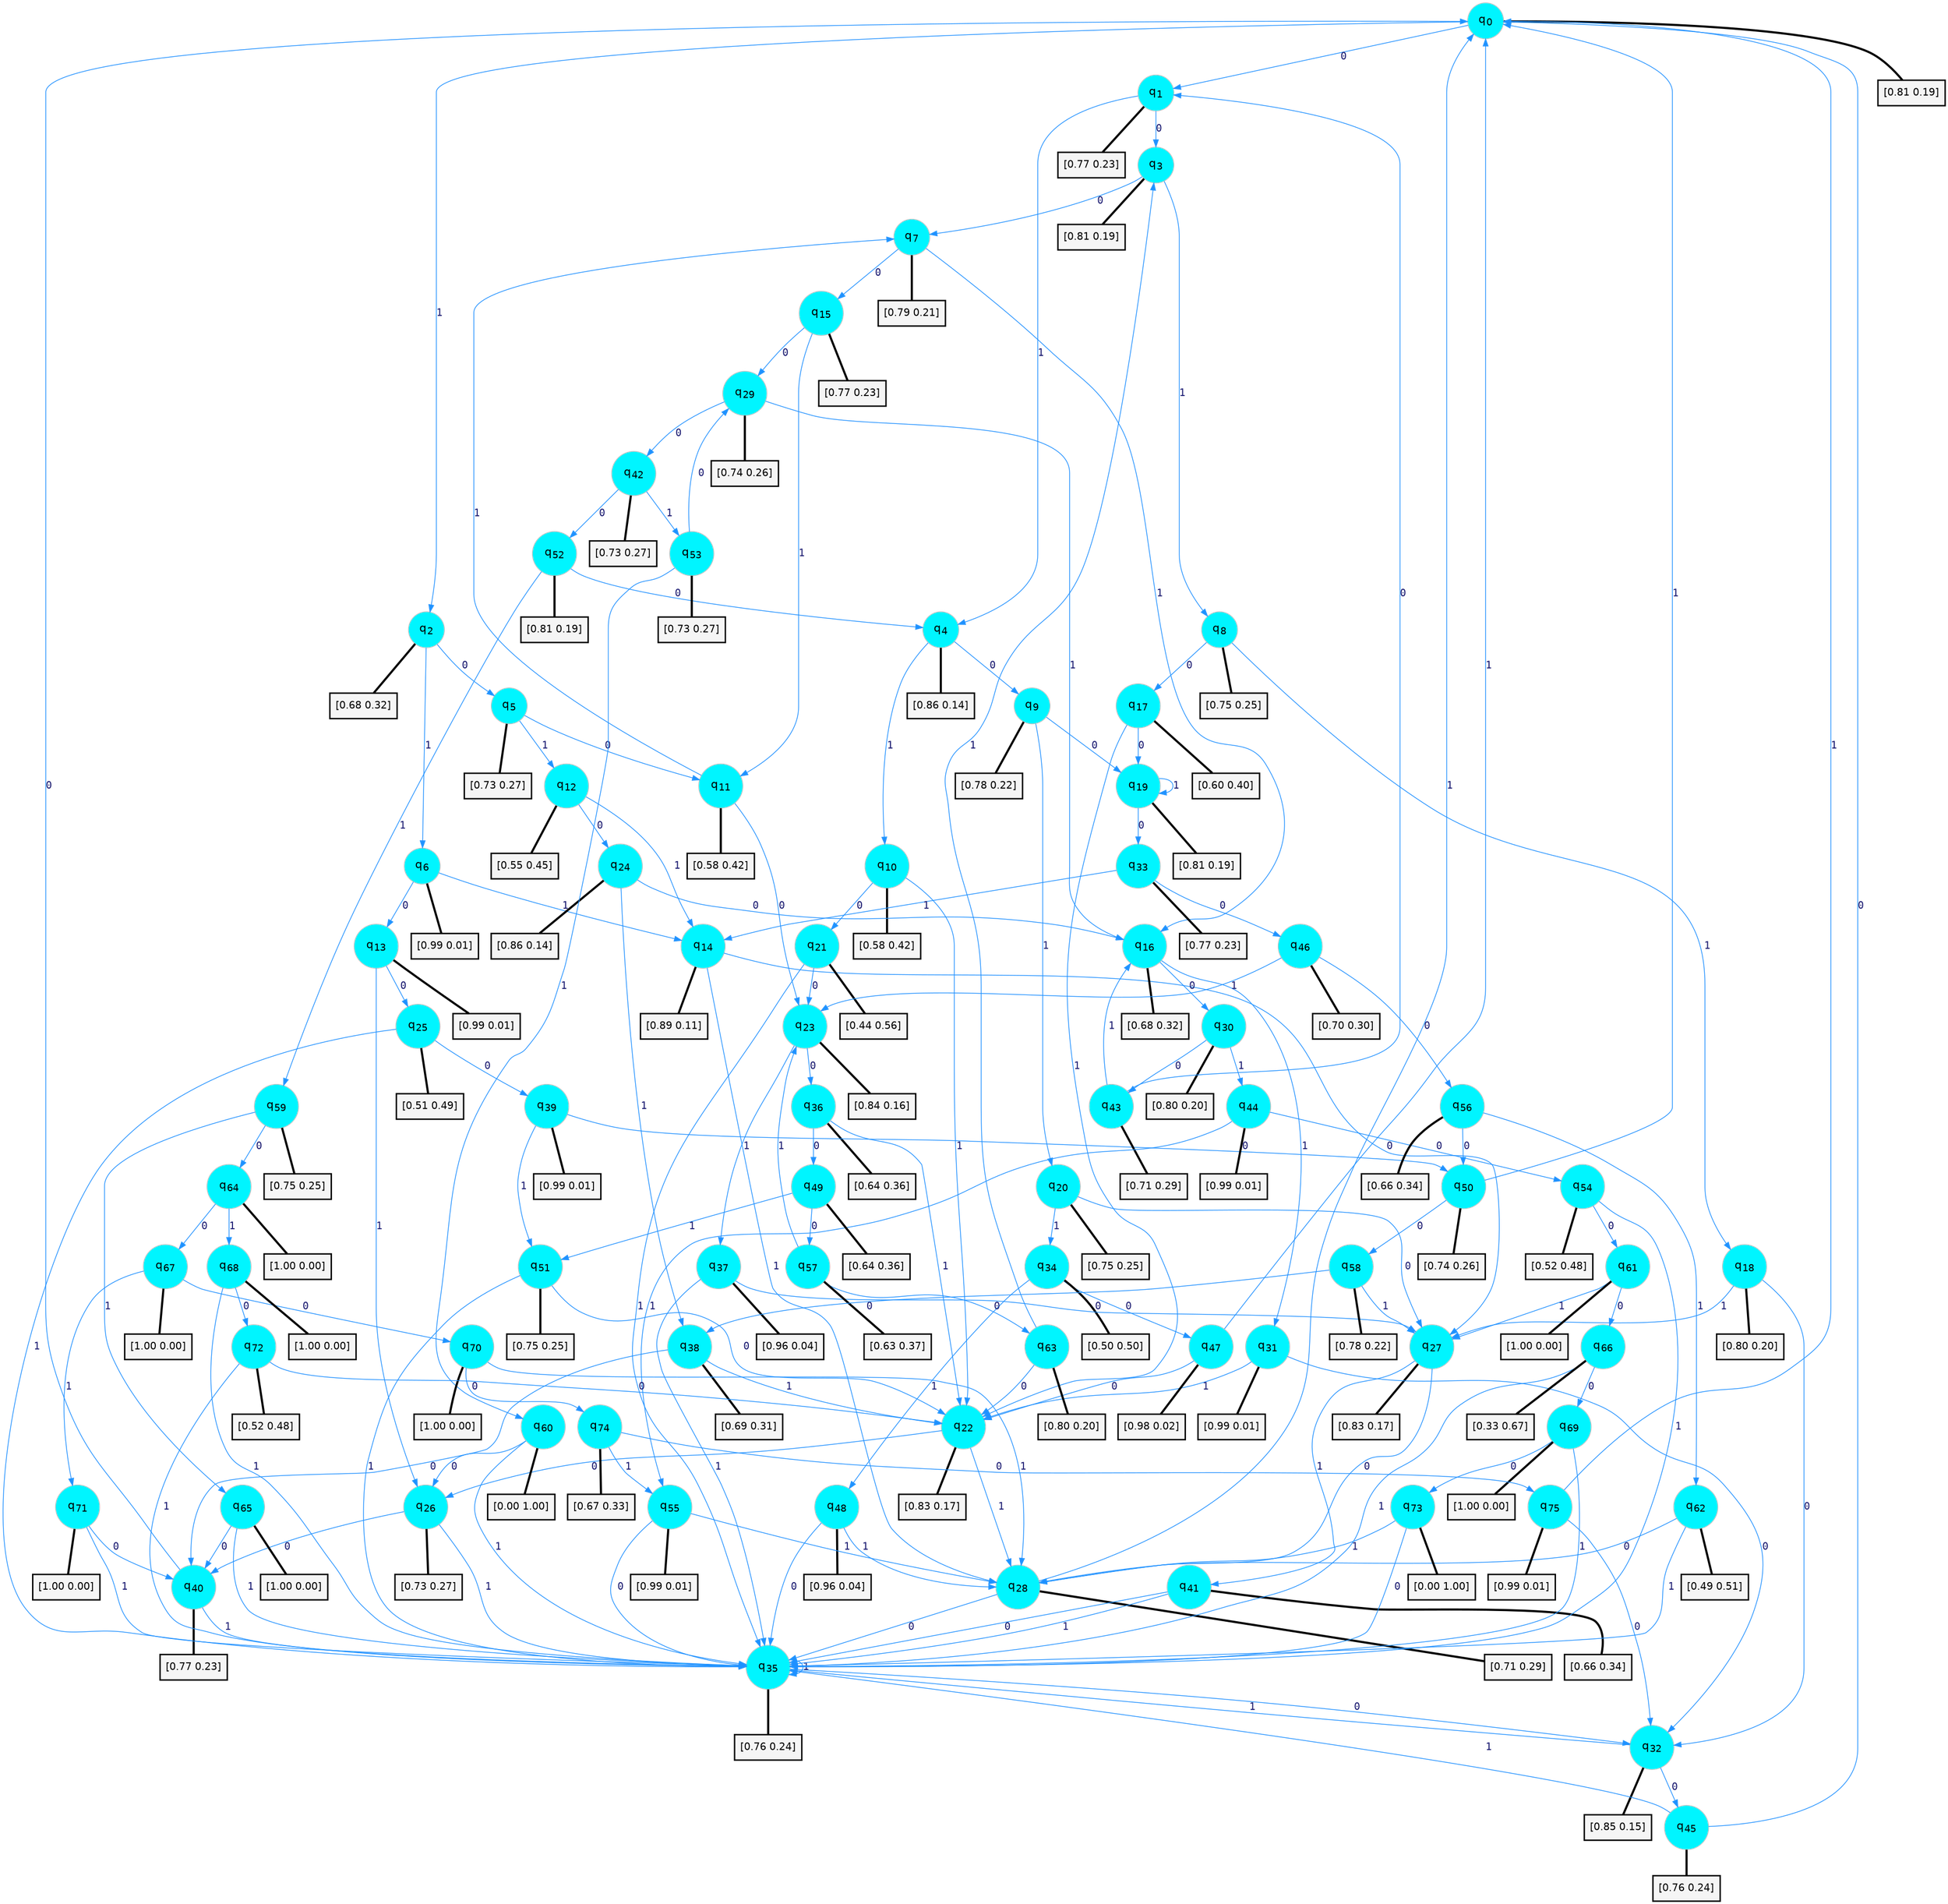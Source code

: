 digraph G {
graph [
bgcolor=transparent, dpi=300, rankdir=TD, size="40,25"];
node [
color=gray, fillcolor=turquoise1, fontcolor=black, fontname=Helvetica, fontsize=16, fontweight=bold, shape=circle, style=filled];
edge [
arrowsize=1, color=dodgerblue1, fontcolor=midnightblue, fontname=courier, fontweight=bold, penwidth=1, style=solid, weight=20];
0[label=<q<SUB>0</SUB>>];
1[label=<q<SUB>1</SUB>>];
2[label=<q<SUB>2</SUB>>];
3[label=<q<SUB>3</SUB>>];
4[label=<q<SUB>4</SUB>>];
5[label=<q<SUB>5</SUB>>];
6[label=<q<SUB>6</SUB>>];
7[label=<q<SUB>7</SUB>>];
8[label=<q<SUB>8</SUB>>];
9[label=<q<SUB>9</SUB>>];
10[label=<q<SUB>10</SUB>>];
11[label=<q<SUB>11</SUB>>];
12[label=<q<SUB>12</SUB>>];
13[label=<q<SUB>13</SUB>>];
14[label=<q<SUB>14</SUB>>];
15[label=<q<SUB>15</SUB>>];
16[label=<q<SUB>16</SUB>>];
17[label=<q<SUB>17</SUB>>];
18[label=<q<SUB>18</SUB>>];
19[label=<q<SUB>19</SUB>>];
20[label=<q<SUB>20</SUB>>];
21[label=<q<SUB>21</SUB>>];
22[label=<q<SUB>22</SUB>>];
23[label=<q<SUB>23</SUB>>];
24[label=<q<SUB>24</SUB>>];
25[label=<q<SUB>25</SUB>>];
26[label=<q<SUB>26</SUB>>];
27[label=<q<SUB>27</SUB>>];
28[label=<q<SUB>28</SUB>>];
29[label=<q<SUB>29</SUB>>];
30[label=<q<SUB>30</SUB>>];
31[label=<q<SUB>31</SUB>>];
32[label=<q<SUB>32</SUB>>];
33[label=<q<SUB>33</SUB>>];
34[label=<q<SUB>34</SUB>>];
35[label=<q<SUB>35</SUB>>];
36[label=<q<SUB>36</SUB>>];
37[label=<q<SUB>37</SUB>>];
38[label=<q<SUB>38</SUB>>];
39[label=<q<SUB>39</SUB>>];
40[label=<q<SUB>40</SUB>>];
41[label=<q<SUB>41</SUB>>];
42[label=<q<SUB>42</SUB>>];
43[label=<q<SUB>43</SUB>>];
44[label=<q<SUB>44</SUB>>];
45[label=<q<SUB>45</SUB>>];
46[label=<q<SUB>46</SUB>>];
47[label=<q<SUB>47</SUB>>];
48[label=<q<SUB>48</SUB>>];
49[label=<q<SUB>49</SUB>>];
50[label=<q<SUB>50</SUB>>];
51[label=<q<SUB>51</SUB>>];
52[label=<q<SUB>52</SUB>>];
53[label=<q<SUB>53</SUB>>];
54[label=<q<SUB>54</SUB>>];
55[label=<q<SUB>55</SUB>>];
56[label=<q<SUB>56</SUB>>];
57[label=<q<SUB>57</SUB>>];
58[label=<q<SUB>58</SUB>>];
59[label=<q<SUB>59</SUB>>];
60[label=<q<SUB>60</SUB>>];
61[label=<q<SUB>61</SUB>>];
62[label=<q<SUB>62</SUB>>];
63[label=<q<SUB>63</SUB>>];
64[label=<q<SUB>64</SUB>>];
65[label=<q<SUB>65</SUB>>];
66[label=<q<SUB>66</SUB>>];
67[label=<q<SUB>67</SUB>>];
68[label=<q<SUB>68</SUB>>];
69[label=<q<SUB>69</SUB>>];
70[label=<q<SUB>70</SUB>>];
71[label=<q<SUB>71</SUB>>];
72[label=<q<SUB>72</SUB>>];
73[label=<q<SUB>73</SUB>>];
74[label=<q<SUB>74</SUB>>];
75[label=<q<SUB>75</SUB>>];
76[label="[0.81 0.19]", shape=box,fontcolor=black, fontname=Helvetica, fontsize=14, penwidth=2, fillcolor=whitesmoke,color=black];
77[label="[0.77 0.23]", shape=box,fontcolor=black, fontname=Helvetica, fontsize=14, penwidth=2, fillcolor=whitesmoke,color=black];
78[label="[0.68 0.32]", shape=box,fontcolor=black, fontname=Helvetica, fontsize=14, penwidth=2, fillcolor=whitesmoke,color=black];
79[label="[0.81 0.19]", shape=box,fontcolor=black, fontname=Helvetica, fontsize=14, penwidth=2, fillcolor=whitesmoke,color=black];
80[label="[0.86 0.14]", shape=box,fontcolor=black, fontname=Helvetica, fontsize=14, penwidth=2, fillcolor=whitesmoke,color=black];
81[label="[0.73 0.27]", shape=box,fontcolor=black, fontname=Helvetica, fontsize=14, penwidth=2, fillcolor=whitesmoke,color=black];
82[label="[0.99 0.01]", shape=box,fontcolor=black, fontname=Helvetica, fontsize=14, penwidth=2, fillcolor=whitesmoke,color=black];
83[label="[0.79 0.21]", shape=box,fontcolor=black, fontname=Helvetica, fontsize=14, penwidth=2, fillcolor=whitesmoke,color=black];
84[label="[0.75 0.25]", shape=box,fontcolor=black, fontname=Helvetica, fontsize=14, penwidth=2, fillcolor=whitesmoke,color=black];
85[label="[0.78 0.22]", shape=box,fontcolor=black, fontname=Helvetica, fontsize=14, penwidth=2, fillcolor=whitesmoke,color=black];
86[label="[0.58 0.42]", shape=box,fontcolor=black, fontname=Helvetica, fontsize=14, penwidth=2, fillcolor=whitesmoke,color=black];
87[label="[0.58 0.42]", shape=box,fontcolor=black, fontname=Helvetica, fontsize=14, penwidth=2, fillcolor=whitesmoke,color=black];
88[label="[0.55 0.45]", shape=box,fontcolor=black, fontname=Helvetica, fontsize=14, penwidth=2, fillcolor=whitesmoke,color=black];
89[label="[0.99 0.01]", shape=box,fontcolor=black, fontname=Helvetica, fontsize=14, penwidth=2, fillcolor=whitesmoke,color=black];
90[label="[0.89 0.11]", shape=box,fontcolor=black, fontname=Helvetica, fontsize=14, penwidth=2, fillcolor=whitesmoke,color=black];
91[label="[0.77 0.23]", shape=box,fontcolor=black, fontname=Helvetica, fontsize=14, penwidth=2, fillcolor=whitesmoke,color=black];
92[label="[0.68 0.32]", shape=box,fontcolor=black, fontname=Helvetica, fontsize=14, penwidth=2, fillcolor=whitesmoke,color=black];
93[label="[0.60 0.40]", shape=box,fontcolor=black, fontname=Helvetica, fontsize=14, penwidth=2, fillcolor=whitesmoke,color=black];
94[label="[0.80 0.20]", shape=box,fontcolor=black, fontname=Helvetica, fontsize=14, penwidth=2, fillcolor=whitesmoke,color=black];
95[label="[0.81 0.19]", shape=box,fontcolor=black, fontname=Helvetica, fontsize=14, penwidth=2, fillcolor=whitesmoke,color=black];
96[label="[0.75 0.25]", shape=box,fontcolor=black, fontname=Helvetica, fontsize=14, penwidth=2, fillcolor=whitesmoke,color=black];
97[label="[0.44 0.56]", shape=box,fontcolor=black, fontname=Helvetica, fontsize=14, penwidth=2, fillcolor=whitesmoke,color=black];
98[label="[0.83 0.17]", shape=box,fontcolor=black, fontname=Helvetica, fontsize=14, penwidth=2, fillcolor=whitesmoke,color=black];
99[label="[0.84 0.16]", shape=box,fontcolor=black, fontname=Helvetica, fontsize=14, penwidth=2, fillcolor=whitesmoke,color=black];
100[label="[0.86 0.14]", shape=box,fontcolor=black, fontname=Helvetica, fontsize=14, penwidth=2, fillcolor=whitesmoke,color=black];
101[label="[0.51 0.49]", shape=box,fontcolor=black, fontname=Helvetica, fontsize=14, penwidth=2, fillcolor=whitesmoke,color=black];
102[label="[0.73 0.27]", shape=box,fontcolor=black, fontname=Helvetica, fontsize=14, penwidth=2, fillcolor=whitesmoke,color=black];
103[label="[0.83 0.17]", shape=box,fontcolor=black, fontname=Helvetica, fontsize=14, penwidth=2, fillcolor=whitesmoke,color=black];
104[label="[0.71 0.29]", shape=box,fontcolor=black, fontname=Helvetica, fontsize=14, penwidth=2, fillcolor=whitesmoke,color=black];
105[label="[0.74 0.26]", shape=box,fontcolor=black, fontname=Helvetica, fontsize=14, penwidth=2, fillcolor=whitesmoke,color=black];
106[label="[0.80 0.20]", shape=box,fontcolor=black, fontname=Helvetica, fontsize=14, penwidth=2, fillcolor=whitesmoke,color=black];
107[label="[0.99 0.01]", shape=box,fontcolor=black, fontname=Helvetica, fontsize=14, penwidth=2, fillcolor=whitesmoke,color=black];
108[label="[0.85 0.15]", shape=box,fontcolor=black, fontname=Helvetica, fontsize=14, penwidth=2, fillcolor=whitesmoke,color=black];
109[label="[0.77 0.23]", shape=box,fontcolor=black, fontname=Helvetica, fontsize=14, penwidth=2, fillcolor=whitesmoke,color=black];
110[label="[0.50 0.50]", shape=box,fontcolor=black, fontname=Helvetica, fontsize=14, penwidth=2, fillcolor=whitesmoke,color=black];
111[label="[0.76 0.24]", shape=box,fontcolor=black, fontname=Helvetica, fontsize=14, penwidth=2, fillcolor=whitesmoke,color=black];
112[label="[0.64 0.36]", shape=box,fontcolor=black, fontname=Helvetica, fontsize=14, penwidth=2, fillcolor=whitesmoke,color=black];
113[label="[0.96 0.04]", shape=box,fontcolor=black, fontname=Helvetica, fontsize=14, penwidth=2, fillcolor=whitesmoke,color=black];
114[label="[0.69 0.31]", shape=box,fontcolor=black, fontname=Helvetica, fontsize=14, penwidth=2, fillcolor=whitesmoke,color=black];
115[label="[0.99 0.01]", shape=box,fontcolor=black, fontname=Helvetica, fontsize=14, penwidth=2, fillcolor=whitesmoke,color=black];
116[label="[0.77 0.23]", shape=box,fontcolor=black, fontname=Helvetica, fontsize=14, penwidth=2, fillcolor=whitesmoke,color=black];
117[label="[0.66 0.34]", shape=box,fontcolor=black, fontname=Helvetica, fontsize=14, penwidth=2, fillcolor=whitesmoke,color=black];
118[label="[0.73 0.27]", shape=box,fontcolor=black, fontname=Helvetica, fontsize=14, penwidth=2, fillcolor=whitesmoke,color=black];
119[label="[0.71 0.29]", shape=box,fontcolor=black, fontname=Helvetica, fontsize=14, penwidth=2, fillcolor=whitesmoke,color=black];
120[label="[0.99 0.01]", shape=box,fontcolor=black, fontname=Helvetica, fontsize=14, penwidth=2, fillcolor=whitesmoke,color=black];
121[label="[0.76 0.24]", shape=box,fontcolor=black, fontname=Helvetica, fontsize=14, penwidth=2, fillcolor=whitesmoke,color=black];
122[label="[0.70 0.30]", shape=box,fontcolor=black, fontname=Helvetica, fontsize=14, penwidth=2, fillcolor=whitesmoke,color=black];
123[label="[0.98 0.02]", shape=box,fontcolor=black, fontname=Helvetica, fontsize=14, penwidth=2, fillcolor=whitesmoke,color=black];
124[label="[0.96 0.04]", shape=box,fontcolor=black, fontname=Helvetica, fontsize=14, penwidth=2, fillcolor=whitesmoke,color=black];
125[label="[0.64 0.36]", shape=box,fontcolor=black, fontname=Helvetica, fontsize=14, penwidth=2, fillcolor=whitesmoke,color=black];
126[label="[0.74 0.26]", shape=box,fontcolor=black, fontname=Helvetica, fontsize=14, penwidth=2, fillcolor=whitesmoke,color=black];
127[label="[0.75 0.25]", shape=box,fontcolor=black, fontname=Helvetica, fontsize=14, penwidth=2, fillcolor=whitesmoke,color=black];
128[label="[0.81 0.19]", shape=box,fontcolor=black, fontname=Helvetica, fontsize=14, penwidth=2, fillcolor=whitesmoke,color=black];
129[label="[0.73 0.27]", shape=box,fontcolor=black, fontname=Helvetica, fontsize=14, penwidth=2, fillcolor=whitesmoke,color=black];
130[label="[0.52 0.48]", shape=box,fontcolor=black, fontname=Helvetica, fontsize=14, penwidth=2, fillcolor=whitesmoke,color=black];
131[label="[0.99 0.01]", shape=box,fontcolor=black, fontname=Helvetica, fontsize=14, penwidth=2, fillcolor=whitesmoke,color=black];
132[label="[0.66 0.34]", shape=box,fontcolor=black, fontname=Helvetica, fontsize=14, penwidth=2, fillcolor=whitesmoke,color=black];
133[label="[0.63 0.37]", shape=box,fontcolor=black, fontname=Helvetica, fontsize=14, penwidth=2, fillcolor=whitesmoke,color=black];
134[label="[0.78 0.22]", shape=box,fontcolor=black, fontname=Helvetica, fontsize=14, penwidth=2, fillcolor=whitesmoke,color=black];
135[label="[0.75 0.25]", shape=box,fontcolor=black, fontname=Helvetica, fontsize=14, penwidth=2, fillcolor=whitesmoke,color=black];
136[label="[0.00 1.00]", shape=box,fontcolor=black, fontname=Helvetica, fontsize=14, penwidth=2, fillcolor=whitesmoke,color=black];
137[label="[1.00 0.00]", shape=box,fontcolor=black, fontname=Helvetica, fontsize=14, penwidth=2, fillcolor=whitesmoke,color=black];
138[label="[0.49 0.51]", shape=box,fontcolor=black, fontname=Helvetica, fontsize=14, penwidth=2, fillcolor=whitesmoke,color=black];
139[label="[0.80 0.20]", shape=box,fontcolor=black, fontname=Helvetica, fontsize=14, penwidth=2, fillcolor=whitesmoke,color=black];
140[label="[1.00 0.00]", shape=box,fontcolor=black, fontname=Helvetica, fontsize=14, penwidth=2, fillcolor=whitesmoke,color=black];
141[label="[1.00 0.00]", shape=box,fontcolor=black, fontname=Helvetica, fontsize=14, penwidth=2, fillcolor=whitesmoke,color=black];
142[label="[0.33 0.67]", shape=box,fontcolor=black, fontname=Helvetica, fontsize=14, penwidth=2, fillcolor=whitesmoke,color=black];
143[label="[1.00 0.00]", shape=box,fontcolor=black, fontname=Helvetica, fontsize=14, penwidth=2, fillcolor=whitesmoke,color=black];
144[label="[1.00 0.00]", shape=box,fontcolor=black, fontname=Helvetica, fontsize=14, penwidth=2, fillcolor=whitesmoke,color=black];
145[label="[1.00 0.00]", shape=box,fontcolor=black, fontname=Helvetica, fontsize=14, penwidth=2, fillcolor=whitesmoke,color=black];
146[label="[1.00 0.00]", shape=box,fontcolor=black, fontname=Helvetica, fontsize=14, penwidth=2, fillcolor=whitesmoke,color=black];
147[label="[1.00 0.00]", shape=box,fontcolor=black, fontname=Helvetica, fontsize=14, penwidth=2, fillcolor=whitesmoke,color=black];
148[label="[0.52 0.48]", shape=box,fontcolor=black, fontname=Helvetica, fontsize=14, penwidth=2, fillcolor=whitesmoke,color=black];
149[label="[0.00 1.00]", shape=box,fontcolor=black, fontname=Helvetica, fontsize=14, penwidth=2, fillcolor=whitesmoke,color=black];
150[label="[0.67 0.33]", shape=box,fontcolor=black, fontname=Helvetica, fontsize=14, penwidth=2, fillcolor=whitesmoke,color=black];
151[label="[0.99 0.01]", shape=box,fontcolor=black, fontname=Helvetica, fontsize=14, penwidth=2, fillcolor=whitesmoke,color=black];
0->1 [label=0];
0->2 [label=1];
0->76 [arrowhead=none, penwidth=3,color=black];
1->3 [label=0];
1->4 [label=1];
1->77 [arrowhead=none, penwidth=3,color=black];
2->5 [label=0];
2->6 [label=1];
2->78 [arrowhead=none, penwidth=3,color=black];
3->7 [label=0];
3->8 [label=1];
3->79 [arrowhead=none, penwidth=3,color=black];
4->9 [label=0];
4->10 [label=1];
4->80 [arrowhead=none, penwidth=3,color=black];
5->11 [label=0];
5->12 [label=1];
5->81 [arrowhead=none, penwidth=3,color=black];
6->13 [label=0];
6->14 [label=1];
6->82 [arrowhead=none, penwidth=3,color=black];
7->15 [label=0];
7->16 [label=1];
7->83 [arrowhead=none, penwidth=3,color=black];
8->17 [label=0];
8->18 [label=1];
8->84 [arrowhead=none, penwidth=3,color=black];
9->19 [label=0];
9->20 [label=1];
9->85 [arrowhead=none, penwidth=3,color=black];
10->21 [label=0];
10->22 [label=1];
10->86 [arrowhead=none, penwidth=3,color=black];
11->23 [label=0];
11->7 [label=1];
11->87 [arrowhead=none, penwidth=3,color=black];
12->24 [label=0];
12->14 [label=1];
12->88 [arrowhead=none, penwidth=3,color=black];
13->25 [label=0];
13->26 [label=1];
13->89 [arrowhead=none, penwidth=3,color=black];
14->27 [label=0];
14->28 [label=1];
14->90 [arrowhead=none, penwidth=3,color=black];
15->29 [label=0];
15->11 [label=1];
15->91 [arrowhead=none, penwidth=3,color=black];
16->30 [label=0];
16->31 [label=1];
16->92 [arrowhead=none, penwidth=3,color=black];
17->19 [label=0];
17->22 [label=1];
17->93 [arrowhead=none, penwidth=3,color=black];
18->32 [label=0];
18->27 [label=1];
18->94 [arrowhead=none, penwidth=3,color=black];
19->33 [label=0];
19->19 [label=1];
19->95 [arrowhead=none, penwidth=3,color=black];
20->27 [label=0];
20->34 [label=1];
20->96 [arrowhead=none, penwidth=3,color=black];
21->23 [label=0];
21->35 [label=1];
21->97 [arrowhead=none, penwidth=3,color=black];
22->26 [label=0];
22->28 [label=1];
22->98 [arrowhead=none, penwidth=3,color=black];
23->36 [label=0];
23->37 [label=1];
23->99 [arrowhead=none, penwidth=3,color=black];
24->16 [label=0];
24->38 [label=1];
24->100 [arrowhead=none, penwidth=3,color=black];
25->39 [label=0];
25->35 [label=1];
25->101 [arrowhead=none, penwidth=3,color=black];
26->40 [label=0];
26->35 [label=1];
26->102 [arrowhead=none, penwidth=3,color=black];
27->28 [label=0];
27->41 [label=1];
27->103 [arrowhead=none, penwidth=3,color=black];
28->35 [label=0];
28->0 [label=1];
28->104 [arrowhead=none, penwidth=3,color=black];
29->42 [label=0];
29->16 [label=1];
29->105 [arrowhead=none, penwidth=3,color=black];
30->43 [label=0];
30->44 [label=1];
30->106 [arrowhead=none, penwidth=3,color=black];
31->32 [label=0];
31->22 [label=1];
31->107 [arrowhead=none, penwidth=3,color=black];
32->45 [label=0];
32->35 [label=1];
32->108 [arrowhead=none, penwidth=3,color=black];
33->46 [label=0];
33->14 [label=1];
33->109 [arrowhead=none, penwidth=3,color=black];
34->47 [label=0];
34->48 [label=1];
34->110 [arrowhead=none, penwidth=3,color=black];
35->32 [label=0];
35->35 [label=1];
35->111 [arrowhead=none, penwidth=3,color=black];
36->49 [label=0];
36->22 [label=1];
36->112 [arrowhead=none, penwidth=3,color=black];
37->27 [label=0];
37->35 [label=1];
37->113 [arrowhead=none, penwidth=3,color=black];
38->40 [label=0];
38->22 [label=1];
38->114 [arrowhead=none, penwidth=3,color=black];
39->50 [label=0];
39->51 [label=1];
39->115 [arrowhead=none, penwidth=3,color=black];
40->0 [label=0];
40->35 [label=1];
40->116 [arrowhead=none, penwidth=3,color=black];
41->35 [label=0];
41->35 [label=1];
41->117 [arrowhead=none, penwidth=3,color=black];
42->52 [label=0];
42->53 [label=1];
42->118 [arrowhead=none, penwidth=3,color=black];
43->1 [label=0];
43->16 [label=1];
43->119 [arrowhead=none, penwidth=3,color=black];
44->54 [label=0];
44->55 [label=1];
44->120 [arrowhead=none, penwidth=3,color=black];
45->0 [label=0];
45->35 [label=1];
45->121 [arrowhead=none, penwidth=3,color=black];
46->56 [label=0];
46->23 [label=1];
46->122 [arrowhead=none, penwidth=3,color=black];
47->22 [label=0];
47->0 [label=1];
47->123 [arrowhead=none, penwidth=3,color=black];
48->35 [label=0];
48->28 [label=1];
48->124 [arrowhead=none, penwidth=3,color=black];
49->57 [label=0];
49->51 [label=1];
49->125 [arrowhead=none, penwidth=3,color=black];
50->58 [label=0];
50->0 [label=1];
50->126 [arrowhead=none, penwidth=3,color=black];
51->22 [label=0];
51->35 [label=1];
51->127 [arrowhead=none, penwidth=3,color=black];
52->4 [label=0];
52->59 [label=1];
52->128 [arrowhead=none, penwidth=3,color=black];
53->29 [label=0];
53->60 [label=1];
53->129 [arrowhead=none, penwidth=3,color=black];
54->61 [label=0];
54->35 [label=1];
54->130 [arrowhead=none, penwidth=3,color=black];
55->35 [label=0];
55->28 [label=1];
55->131 [arrowhead=none, penwidth=3,color=black];
56->50 [label=0];
56->62 [label=1];
56->132 [arrowhead=none, penwidth=3,color=black];
57->63 [label=0];
57->23 [label=1];
57->133 [arrowhead=none, penwidth=3,color=black];
58->38 [label=0];
58->27 [label=1];
58->134 [arrowhead=none, penwidth=3,color=black];
59->64 [label=0];
59->65 [label=1];
59->135 [arrowhead=none, penwidth=3,color=black];
60->26 [label=0];
60->35 [label=1];
60->136 [arrowhead=none, penwidth=3,color=black];
61->66 [label=0];
61->27 [label=1];
61->137 [arrowhead=none, penwidth=3,color=black];
62->28 [label=0];
62->35 [label=1];
62->138 [arrowhead=none, penwidth=3,color=black];
63->22 [label=0];
63->3 [label=1];
63->139 [arrowhead=none, penwidth=3,color=black];
64->67 [label=0];
64->68 [label=1];
64->140 [arrowhead=none, penwidth=3,color=black];
65->40 [label=0];
65->35 [label=1];
65->141 [arrowhead=none, penwidth=3,color=black];
66->69 [label=0];
66->35 [label=1];
66->142 [arrowhead=none, penwidth=3,color=black];
67->70 [label=0];
67->71 [label=1];
67->143 [arrowhead=none, penwidth=3,color=black];
68->72 [label=0];
68->35 [label=1];
68->144 [arrowhead=none, penwidth=3,color=black];
69->73 [label=0];
69->35 [label=1];
69->145 [arrowhead=none, penwidth=3,color=black];
70->74 [label=0];
70->28 [label=1];
70->146 [arrowhead=none, penwidth=3,color=black];
71->40 [label=0];
71->35 [label=1];
71->147 [arrowhead=none, penwidth=3,color=black];
72->22 [label=0];
72->35 [label=1];
72->148 [arrowhead=none, penwidth=3,color=black];
73->35 [label=0];
73->28 [label=1];
73->149 [arrowhead=none, penwidth=3,color=black];
74->75 [label=0];
74->55 [label=1];
74->150 [arrowhead=none, penwidth=3,color=black];
75->32 [label=0];
75->0 [label=1];
75->151 [arrowhead=none, penwidth=3,color=black];
}
